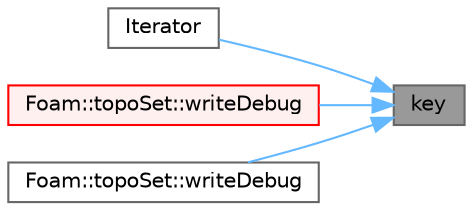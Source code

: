 digraph "key"
{
 // LATEX_PDF_SIZE
  bgcolor="transparent";
  edge [fontname=Helvetica,fontsize=10,labelfontname=Helvetica,labelfontsize=10];
  node [fontname=Helvetica,fontsize=10,shape=box,height=0.2,width=0.4];
  rankdir="RL";
  Node1 [id="Node000001",label="key",height=0.2,width=0.4,color="gray40", fillcolor="grey60", style="filled", fontcolor="black",tooltip=" "];
  Node1 -> Node2 [id="edge1_Node000001_Node000002",dir="back",color="steelblue1",style="solid",tooltip=" "];
  Node2 [id="Node000002",label="Iterator",height=0.2,width=0.4,color="grey40", fillcolor="white", style="filled",URL="$classFoam_1_1HashTable_1_1Iterator.html#a3c1ac87e73e12ae5dc929ec34486256f",tooltip=" "];
  Node1 -> Node3 [id="edge2_Node000001_Node000003",dir="back",color="steelblue1",style="solid",tooltip=" "];
  Node3 [id="Node000003",label="Foam::topoSet::writeDebug",height=0.2,width=0.4,color="red", fillcolor="#FFF0F0", style="filled",URL="$classFoam_1_1topoSet.html#a281cf6b750bbb3f99c3bde17adee0772",tooltip=" "];
  Node1 -> Node14 [id="edge3_Node000001_Node000014",dir="back",color="steelblue1",style="solid",tooltip=" "];
  Node14 [id="Node000014",label="Foam::topoSet::writeDebug",height=0.2,width=0.4,color="grey40", fillcolor="white", style="filled",URL="$classFoam_1_1topoSet.html#a464be8dc2405502d473a1da154961a87",tooltip=" "];
}
